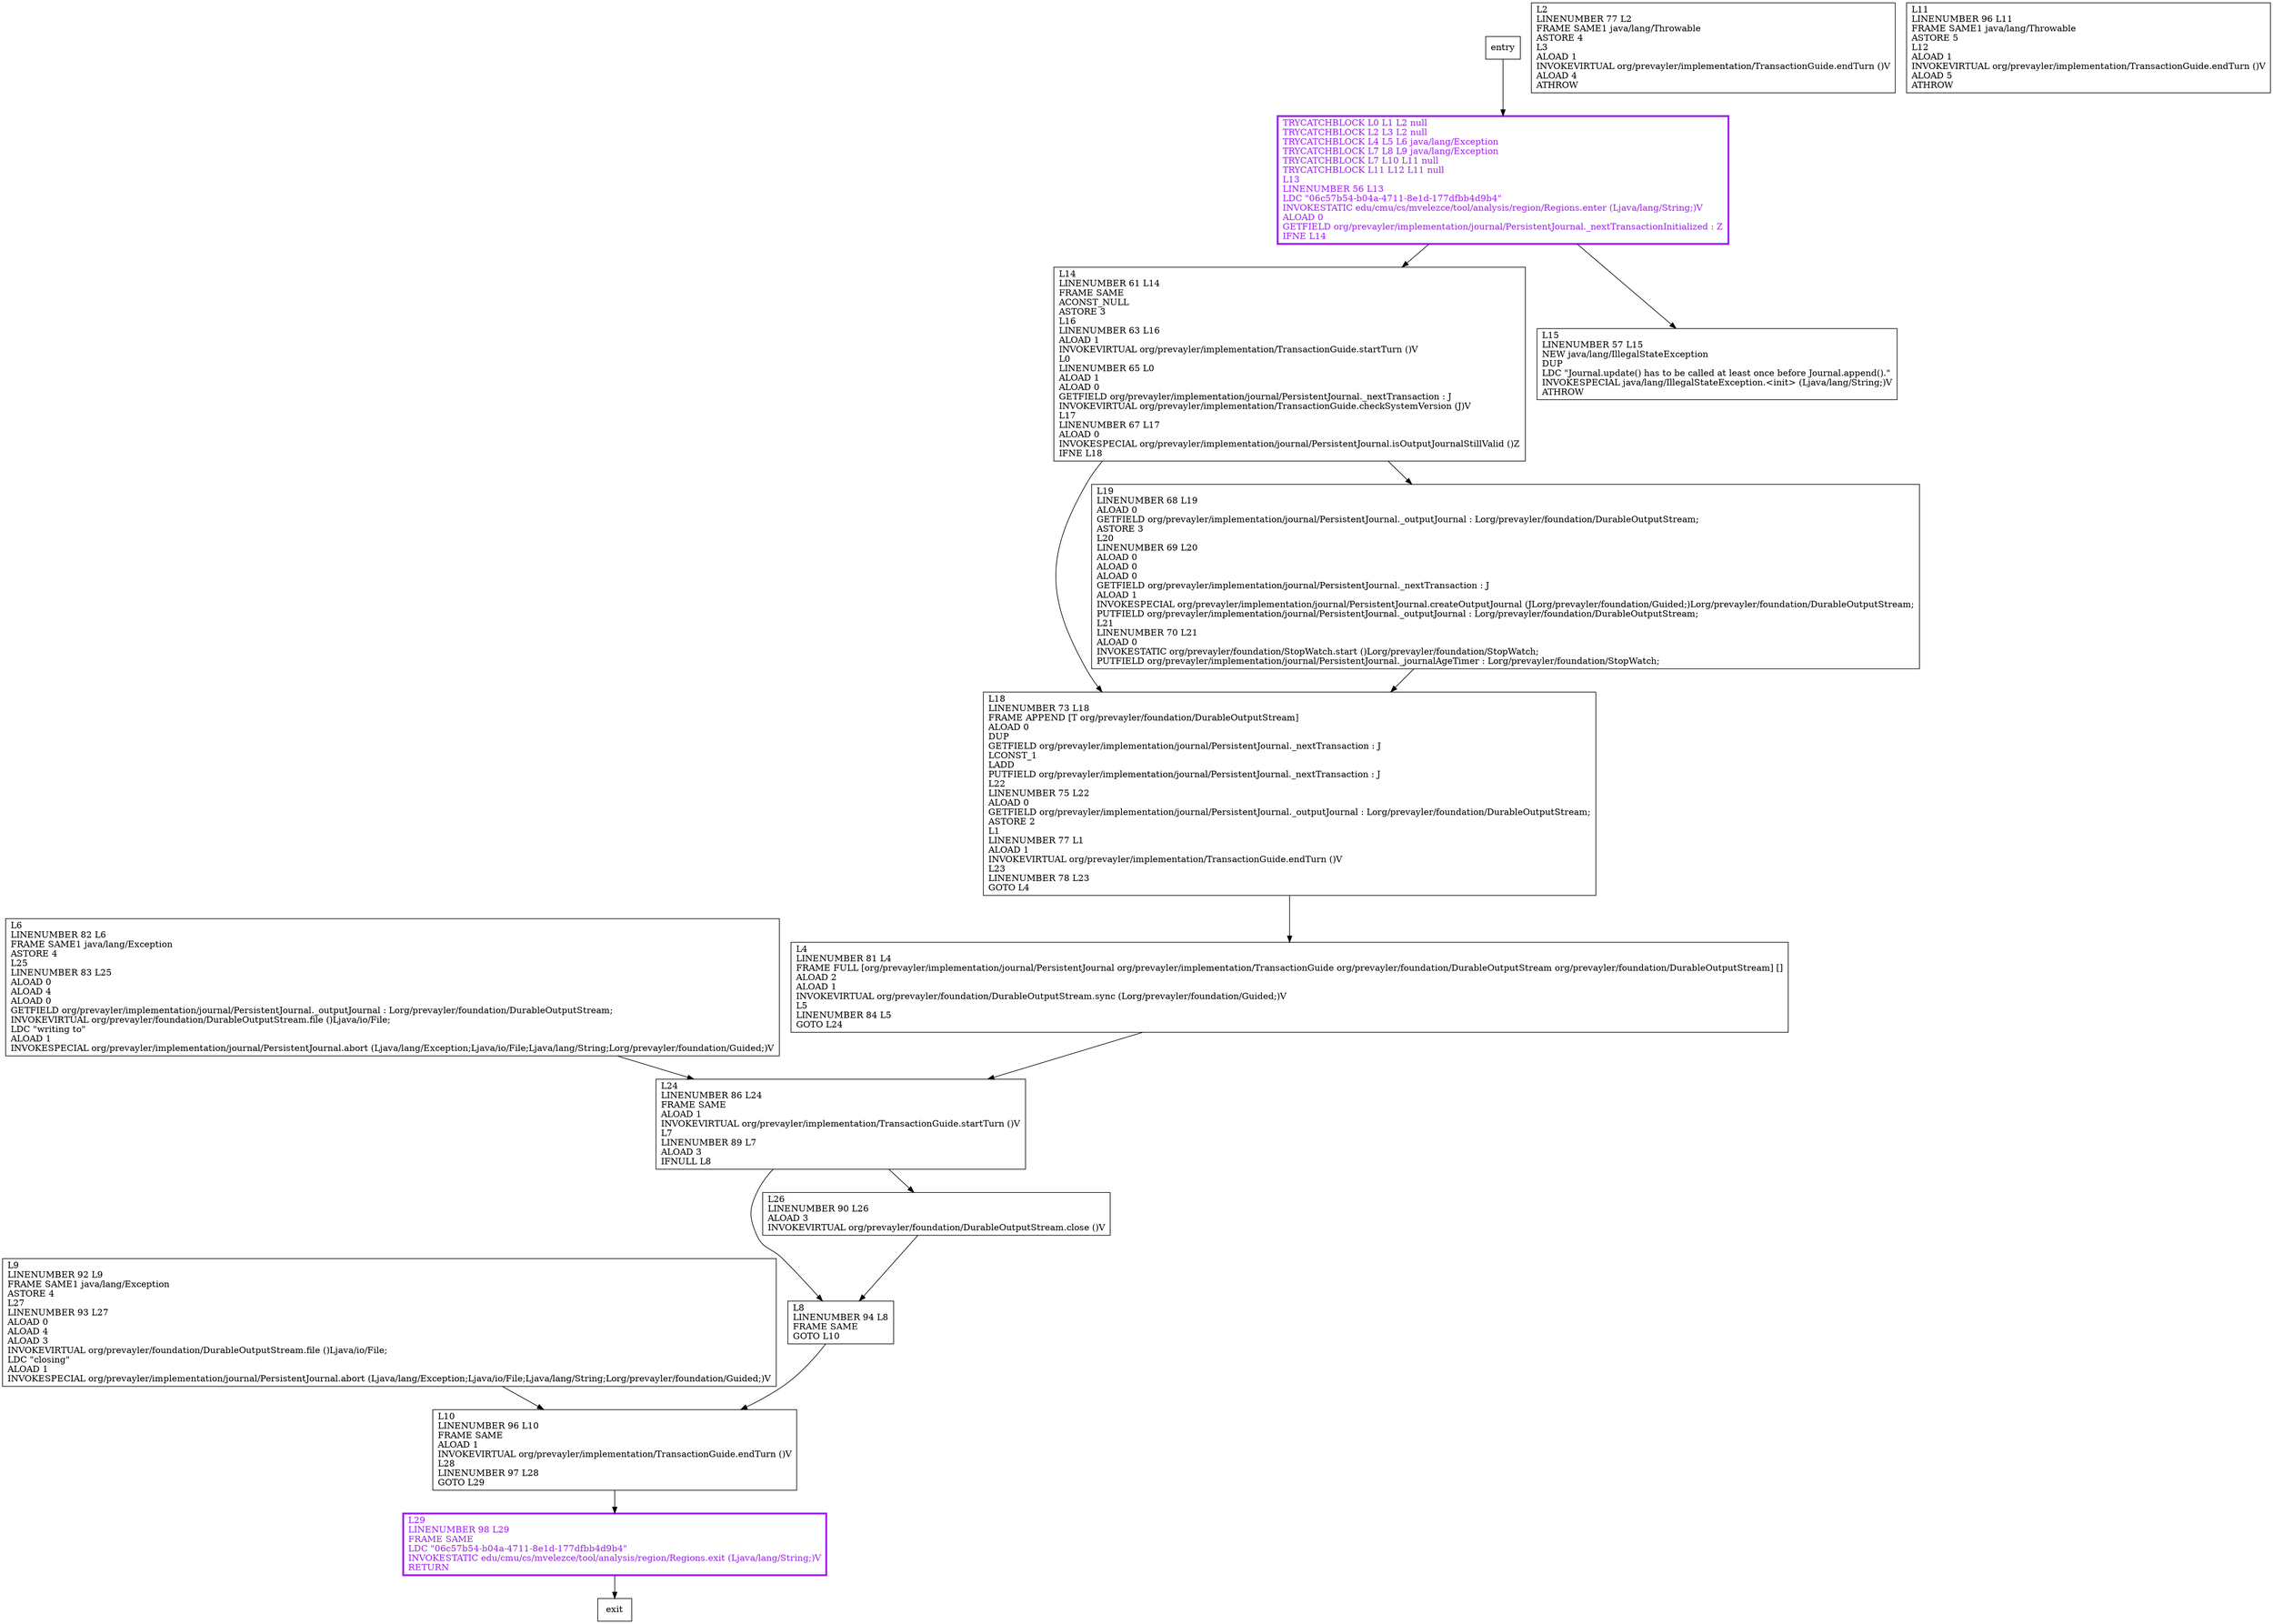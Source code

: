 digraph append {
node [shape=record];
193794249 [label="L14\lLINENUMBER 61 L14\lFRAME SAME\lACONST_NULL\lASTORE 3\lL16\lLINENUMBER 63 L16\lALOAD 1\lINVOKEVIRTUAL org/prevayler/implementation/TransactionGuide.startTurn ()V\lL0\lLINENUMBER 65 L0\lALOAD 1\lALOAD 0\lGETFIELD org/prevayler/implementation/journal/PersistentJournal._nextTransaction : J\lINVOKEVIRTUAL org/prevayler/implementation/TransactionGuide.checkSystemVersion (J)V\lL17\lLINENUMBER 67 L17\lALOAD 0\lINVOKESPECIAL org/prevayler/implementation/journal/PersistentJournal.isOutputJournalStillValid ()Z\lIFNE L18\l"];
1622096108 [label="L2\lLINENUMBER 77 L2\lFRAME SAME1 java/lang/Throwable\lASTORE 4\lL3\lALOAD 1\lINVOKEVIRTUAL org/prevayler/implementation/TransactionGuide.endTurn ()V\lALOAD 4\lATHROW\l"];
132317264 [label="L6\lLINENUMBER 82 L6\lFRAME SAME1 java/lang/Exception\lASTORE 4\lL25\lLINENUMBER 83 L25\lALOAD 0\lALOAD 4\lALOAD 0\lGETFIELD org/prevayler/implementation/journal/PersistentJournal._outputJournal : Lorg/prevayler/foundation/DurableOutputStream;\lINVOKEVIRTUAL org/prevayler/foundation/DurableOutputStream.file ()Ljava/io/File;\lLDC \"writing to\"\lALOAD 1\lINVOKESPECIAL org/prevayler/implementation/journal/PersistentJournal.abort (Ljava/lang/Exception;Ljava/io/File;Ljava/lang/String;Lorg/prevayler/foundation/Guided;)V\l"];
1746592206 [label="L18\lLINENUMBER 73 L18\lFRAME APPEND [T org/prevayler/foundation/DurableOutputStream]\lALOAD 0\lDUP\lGETFIELD org/prevayler/implementation/journal/PersistentJournal._nextTransaction : J\lLCONST_1\lLADD\lPUTFIELD org/prevayler/implementation/journal/PersistentJournal._nextTransaction : J\lL22\lLINENUMBER 75 L22\lALOAD 0\lGETFIELD org/prevayler/implementation/journal/PersistentJournal._outputJournal : Lorg/prevayler/foundation/DurableOutputStream;\lASTORE 2\lL1\lLINENUMBER 77 L1\lALOAD 1\lINVOKEVIRTUAL org/prevayler/implementation/TransactionGuide.endTurn ()V\lL23\lLINENUMBER 78 L23\lGOTO L4\l"];
1154719107 [label="L19\lLINENUMBER 68 L19\lALOAD 0\lGETFIELD org/prevayler/implementation/journal/PersistentJournal._outputJournal : Lorg/prevayler/foundation/DurableOutputStream;\lASTORE 3\lL20\lLINENUMBER 69 L20\lALOAD 0\lALOAD 0\lALOAD 0\lGETFIELD org/prevayler/implementation/journal/PersistentJournal._nextTransaction : J\lALOAD 1\lINVOKESPECIAL org/prevayler/implementation/journal/PersistentJournal.createOutputJournal (JLorg/prevayler/foundation/Guided;)Lorg/prevayler/foundation/DurableOutputStream;\lPUTFIELD org/prevayler/implementation/journal/PersistentJournal._outputJournal : Lorg/prevayler/foundation/DurableOutputStream;\lL21\lLINENUMBER 70 L21\lALOAD 0\lINVOKESTATIC org/prevayler/foundation/StopWatch.start ()Lorg/prevayler/foundation/StopWatch;\lPUTFIELD org/prevayler/implementation/journal/PersistentJournal._journalAgeTimer : Lorg/prevayler/foundation/StopWatch;\l"];
666621576 [label="L4\lLINENUMBER 81 L4\lFRAME FULL [org/prevayler/implementation/journal/PersistentJournal org/prevayler/implementation/TransactionGuide org/prevayler/foundation/DurableOutputStream org/prevayler/foundation/DurableOutputStream] []\lALOAD 2\lALOAD 1\lINVOKEVIRTUAL org/prevayler/foundation/DurableOutputStream.sync (Lorg/prevayler/foundation/Guided;)V\lL5\lLINENUMBER 84 L5\lGOTO L24\l"];
317939541 [label="L11\lLINENUMBER 96 L11\lFRAME SAME1 java/lang/Throwable\lASTORE 5\lL12\lALOAD 1\lINVOKEVIRTUAL org/prevayler/implementation/TransactionGuide.endTurn ()V\lALOAD 5\lATHROW\l"];
2123729330 [label="L8\lLINENUMBER 94 L8\lFRAME SAME\lGOTO L10\l"];
488092175 [label="L10\lLINENUMBER 96 L10\lFRAME SAME\lALOAD 1\lINVOKEVIRTUAL org/prevayler/implementation/TransactionGuide.endTurn ()V\lL28\lLINENUMBER 97 L28\lGOTO L29\l"];
1357054363 [label="L29\lLINENUMBER 98 L29\lFRAME SAME\lLDC \"06c57b54-b04a-4711-8e1d-177dfbb4d9b4\"\lINVOKESTATIC edu/cmu/cs/mvelezce/tool/analysis/region/Regions.exit (Ljava/lang/String;)V\lRETURN\l"];
843306186 [label="TRYCATCHBLOCK L0 L1 L2 null\lTRYCATCHBLOCK L2 L3 L2 null\lTRYCATCHBLOCK L4 L5 L6 java/lang/Exception\lTRYCATCHBLOCK L7 L8 L9 java/lang/Exception\lTRYCATCHBLOCK L7 L10 L11 null\lTRYCATCHBLOCK L11 L12 L11 null\lL13\lLINENUMBER 56 L13\lLDC \"06c57b54-b04a-4711-8e1d-177dfbb4d9b4\"\lINVOKESTATIC edu/cmu/cs/mvelezce/tool/analysis/region/Regions.enter (Ljava/lang/String;)V\lALOAD 0\lGETFIELD org/prevayler/implementation/journal/PersistentJournal._nextTransactionInitialized : Z\lIFNE L14\l"];
345667898 [label="L15\lLINENUMBER 57 L15\lNEW java/lang/IllegalStateException\lDUP\lLDC \"Journal.update() has to be called at least once before Journal.append().\"\lINVOKESPECIAL java/lang/IllegalStateException.\<init\> (Ljava/lang/String;)V\lATHROW\l"];
40484989 [label="L9\lLINENUMBER 92 L9\lFRAME SAME1 java/lang/Exception\lASTORE 4\lL27\lLINENUMBER 93 L27\lALOAD 0\lALOAD 4\lALOAD 3\lINVOKEVIRTUAL org/prevayler/foundation/DurableOutputStream.file ()Ljava/io/File;\lLDC \"closing\"\lALOAD 1\lINVOKESPECIAL org/prevayler/implementation/journal/PersistentJournal.abort (Ljava/lang/Exception;Ljava/io/File;Ljava/lang/String;Lorg/prevayler/foundation/Guided;)V\l"];
1602527654 [label="L24\lLINENUMBER 86 L24\lFRAME SAME\lALOAD 1\lINVOKEVIRTUAL org/prevayler/implementation/TransactionGuide.startTurn ()V\lL7\lLINENUMBER 89 L7\lALOAD 3\lIFNULL L8\l"];
1734649556 [label="L26\lLINENUMBER 90 L26\lALOAD 3\lINVOKEVIRTUAL org/prevayler/foundation/DurableOutputStream.close ()V\l"];
entry;
exit;
193794249 -> 1746592206;
193794249 -> 1154719107;
132317264 -> 1602527654;
1746592206 -> 666621576;
1154719107 -> 1746592206;
666621576 -> 1602527654;
2123729330 -> 488092175;
entry -> 843306186;
488092175 -> 1357054363;
1357054363 -> exit;
843306186 -> 193794249;
843306186 -> 345667898;
40484989 -> 488092175;
1602527654 -> 2123729330;
1602527654 -> 1734649556;
1734649556 -> 2123729330;
1357054363[fontcolor="purple", penwidth=3, color="purple"];
843306186[fontcolor="purple", penwidth=3, color="purple"];
}
